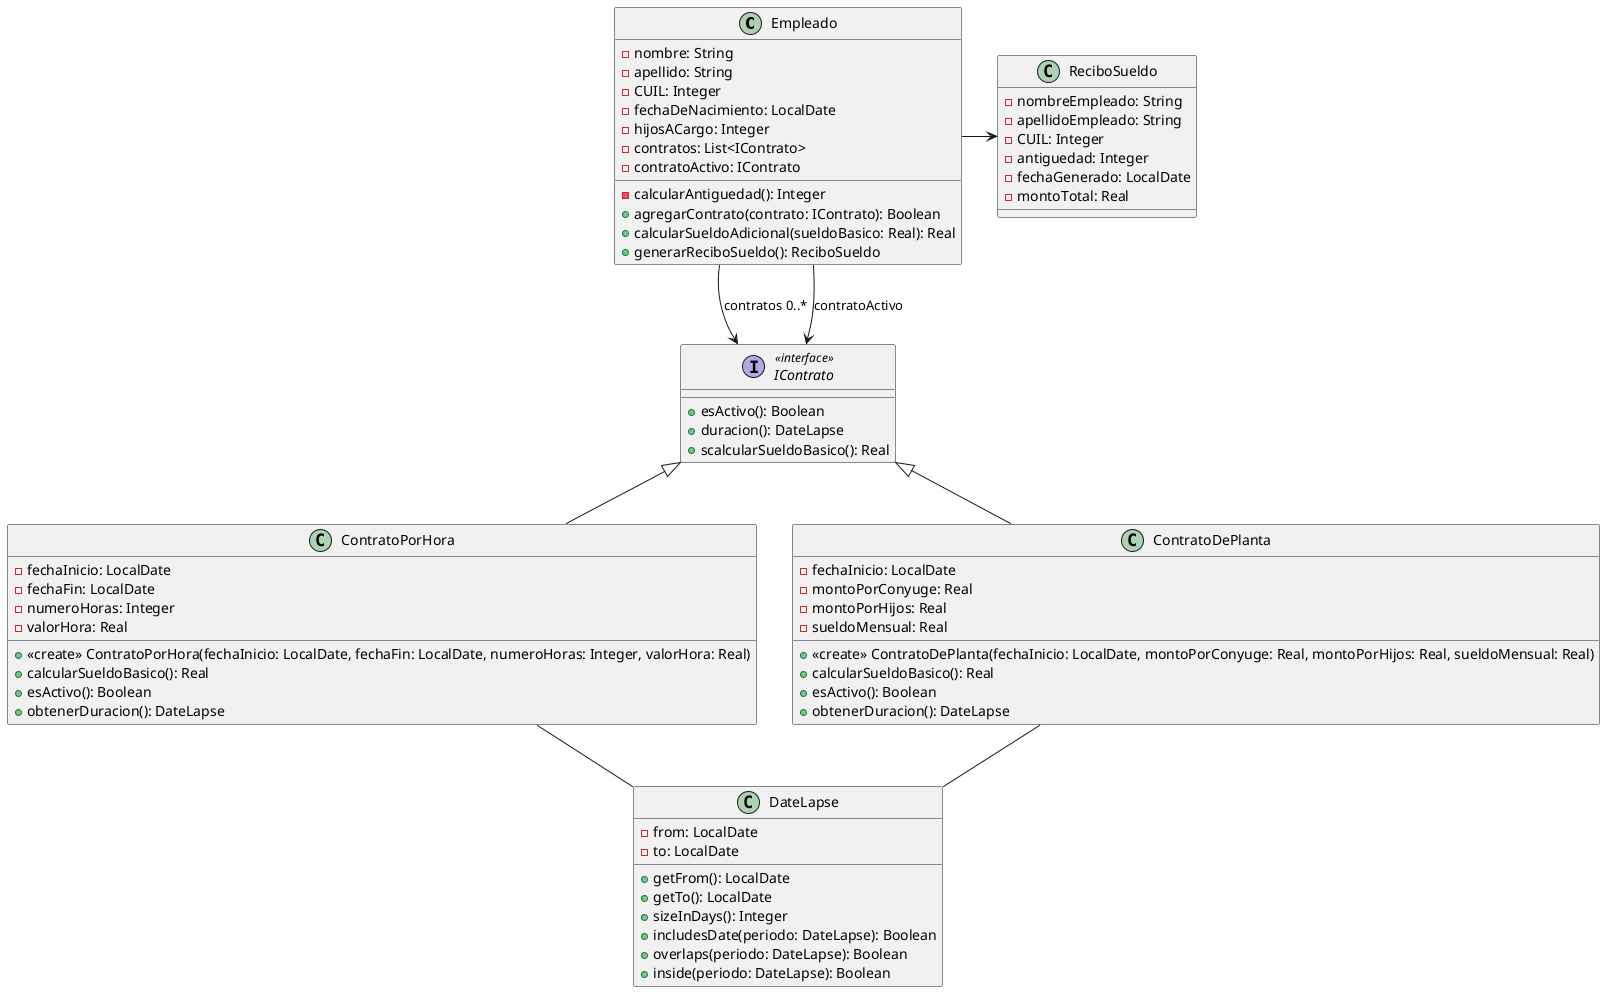 @startuml

class Empleado {
-nombre: String
-apellido: String
-CUIL: Integer
-fechaDeNacimiento: LocalDate
-hijosACargo: Integer
-contratos: List<IContrato>
-contratoActivo: IContrato
-calcularAntiguedad(): Integer
+agregarContrato(contrato: IContrato): Boolean
+calcularSueldoAdicional(sueldoBasico: Real): Real
+generarReciboSueldo(): ReciboSueldo
}

interface IContrato <<interface>> {
+esActivo(): Boolean
+duracion(): DateLapse
+scalcularSueldoBasico(): Real
}

class ContratoPorHora {
-fechaInicio: LocalDate
-fechaFin: LocalDate
-numeroHoras: Integer
-valorHora: Real
+<<create>> ContratoPorHora(fechaInicio: LocalDate, fechaFin: LocalDate, numeroHoras: Integer, valorHora: Real)
+calcularSueldoBasico(): Real
+esActivo(): Boolean
+obtenerDuracion(): DateLapse
}

class ContratoDePlanta {
-fechaInicio: LocalDate
-montoPorConyuge: Real
-montoPorHijos: Real
-sueldoMensual: Real
+<<create>> ContratoDePlanta(fechaInicio: LocalDate, montoPorConyuge: Real, montoPorHijos: Real, sueldoMensual: Real)
+calcularSueldoBasico(): Real
+esActivo(): Boolean
+obtenerDuracion(): DateLapse
}

class ReciboSueldo {
-nombreEmpleado: String
-apellidoEmpleado: String
-CUIL: Integer
-antiguedad: Integer
-fechaGenerado: LocalDate
-montoTotal: Real
}

class DateLapse {
-from: LocalDate
-to: LocalDate
+getFrom(): LocalDate
+getTo(): LocalDate
+sizeInDays(): Integer
+includesDate(periodo: DateLapse): Boolean
+overlaps(periodo: DateLapse): Boolean
+inside(periodo: DateLapse): Boolean
}

IContrato <|-- ContratoPorHora
IContrato <|-- ContratoDePlanta

Empleado --> IContrato: contratos 0..*
Empleado --> IContrato: contratoActivo

Empleado -right-> ReciboSueldo

ContratoPorHora -- DateLapse
ContratoDePlanta -- DateLapse

@enduml
